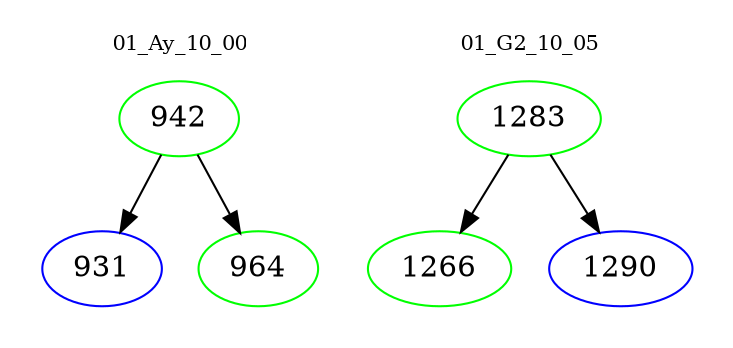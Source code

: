 digraph{
subgraph cluster_0 {
color = white
label = "01_Ay_10_00";
fontsize=10;
T0_942 [label="942", color="green"]
T0_942 -> T0_931 [color="black"]
T0_931 [label="931", color="blue"]
T0_942 -> T0_964 [color="black"]
T0_964 [label="964", color="green"]
}
subgraph cluster_1 {
color = white
label = "01_G2_10_05";
fontsize=10;
T1_1283 [label="1283", color="green"]
T1_1283 -> T1_1266 [color="black"]
T1_1266 [label="1266", color="green"]
T1_1283 -> T1_1290 [color="black"]
T1_1290 [label="1290", color="blue"]
}
}
